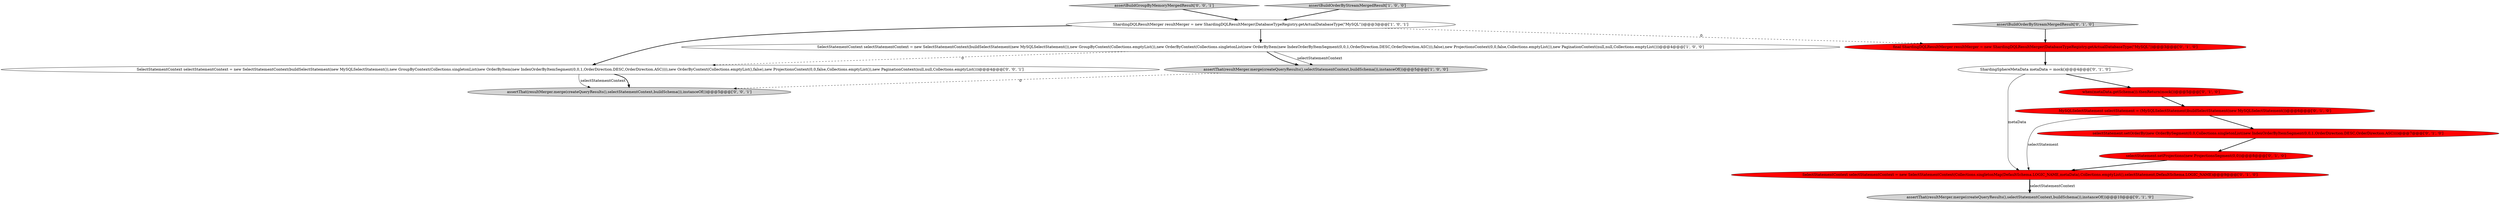 digraph {
8 [style = filled, label = "assertThat(resultMerger.merge(createQueryResults(),selectStatementContext,buildSchema()),instanceOf())@@@10@@@['0', '1', '0']", fillcolor = lightgray, shape = ellipse image = "AAA0AAABBB2BBB"];
14 [style = filled, label = "SelectStatementContext selectStatementContext = new SelectStatementContext(buildSelectStatement(new MySQLSelectStatement()),new GroupByContext(Collections.singletonList(new OrderByItem(new IndexOrderByItemSegment(0,0,1,OrderDirection.DESC,OrderDirection.ASC)))),new OrderByContext(Collections.emptyList(),false),new ProjectionsContext(0,0,false,Collections.emptyList()),new PaginationContext(null,null,Collections.emptyList()))@@@4@@@['0', '0', '1']", fillcolor = white, shape = ellipse image = "AAA0AAABBB3BBB"];
9 [style = filled, label = "SelectStatementContext selectStatementContext = new SelectStatementContext(Collections.singletonMap(DefaultSchema.LOGIC_NAME,metaData),Collections.emptyList(),selectStatement,DefaultSchema.LOGIC_NAME)@@@9@@@['0', '1', '0']", fillcolor = red, shape = ellipse image = "AAA1AAABBB2BBB"];
4 [style = filled, label = "ShardingSphereMetaData metaData = mock()@@@4@@@['0', '1', '0']", fillcolor = white, shape = ellipse image = "AAA0AAABBB2BBB"];
1 [style = filled, label = "assertThat(resultMerger.merge(createQueryResults(),selectStatementContext,buildSchema()),instanceOf())@@@5@@@['1', '0', '0']", fillcolor = lightgray, shape = ellipse image = "AAA0AAABBB1BBB"];
0 [style = filled, label = "ShardingDQLResultMerger resultMerger = new ShardingDQLResultMerger(DatabaseTypeRegistry.getActualDatabaseType(\"MySQL\"))@@@3@@@['1', '0', '1']", fillcolor = white, shape = ellipse image = "AAA0AAABBB1BBB"];
5 [style = filled, label = "assertBuildOrderByStreamMergedResult['0', '1', '0']", fillcolor = lightgray, shape = diamond image = "AAA0AAABBB2BBB"];
2 [style = filled, label = "SelectStatementContext selectStatementContext = new SelectStatementContext(buildSelectStatement(new MySQLSelectStatement()),new GroupByContext(Collections.emptyList()),new OrderByContext(Collections.singletonList(new OrderByItem(new IndexOrderByItemSegment(0,0,1,OrderDirection.DESC,OrderDirection.ASC))),false),new ProjectionsContext(0,0,false,Collections.emptyList()),new PaginationContext(null,null,Collections.emptyList()))@@@4@@@['1', '0', '0']", fillcolor = white, shape = ellipse image = "AAA0AAABBB1BBB"];
7 [style = filled, label = "selectStatement.setProjections(new ProjectionsSegment(0,0))@@@8@@@['0', '1', '0']", fillcolor = red, shape = ellipse image = "AAA1AAABBB2BBB"];
10 [style = filled, label = "MySQLSelectStatement selectStatement = (MySQLSelectStatement)buildSelectStatement(new MySQLSelectStatement())@@@6@@@['0', '1', '0']", fillcolor = red, shape = ellipse image = "AAA1AAABBB2BBB"];
13 [style = filled, label = "assertBuildGroupByMemoryMergedResult['0', '0', '1']", fillcolor = lightgray, shape = diamond image = "AAA0AAABBB3BBB"];
12 [style = filled, label = "selectStatement.setOrderBy(new OrderBySegment(0,0,Collections.singletonList(new IndexOrderByItemSegment(0,0,1,OrderDirection.DESC,OrderDirection.ASC))))@@@7@@@['0', '1', '0']", fillcolor = red, shape = ellipse image = "AAA1AAABBB2BBB"];
6 [style = filled, label = "when(metaData.getSchema()).thenReturn(mock())@@@5@@@['0', '1', '0']", fillcolor = red, shape = ellipse image = "AAA1AAABBB2BBB"];
3 [style = filled, label = "assertBuildOrderByStreamMergedResult['1', '0', '0']", fillcolor = lightgray, shape = diamond image = "AAA0AAABBB1BBB"];
15 [style = filled, label = "assertThat(resultMerger.merge(createQueryResults(),selectStatementContext,buildSchema()),instanceOf())@@@5@@@['0', '0', '1']", fillcolor = lightgray, shape = ellipse image = "AAA0AAABBB3BBB"];
11 [style = filled, label = "final ShardingDQLResultMerger resultMerger = new ShardingDQLResultMerger(DatabaseTypeRegistry.getActualDatabaseType(\"MySQL\"))@@@3@@@['0', '1', '0']", fillcolor = red, shape = ellipse image = "AAA1AAABBB2BBB"];
4->6 [style = bold, label=""];
2->1 [style = bold, label=""];
1->15 [style = dashed, label="0"];
11->4 [style = bold, label=""];
0->2 [style = bold, label=""];
0->11 [style = dashed, label="0"];
9->8 [style = bold, label=""];
2->1 [style = solid, label="selectStatementContext"];
12->7 [style = bold, label=""];
3->0 [style = bold, label=""];
7->9 [style = bold, label=""];
10->9 [style = solid, label="selectStatement"];
0->14 [style = bold, label=""];
2->14 [style = dashed, label="0"];
14->15 [style = solid, label="selectStatementContext"];
10->12 [style = bold, label=""];
6->10 [style = bold, label=""];
9->8 [style = solid, label="selectStatementContext"];
14->15 [style = bold, label=""];
5->11 [style = bold, label=""];
4->9 [style = solid, label="metaData"];
13->0 [style = bold, label=""];
}
